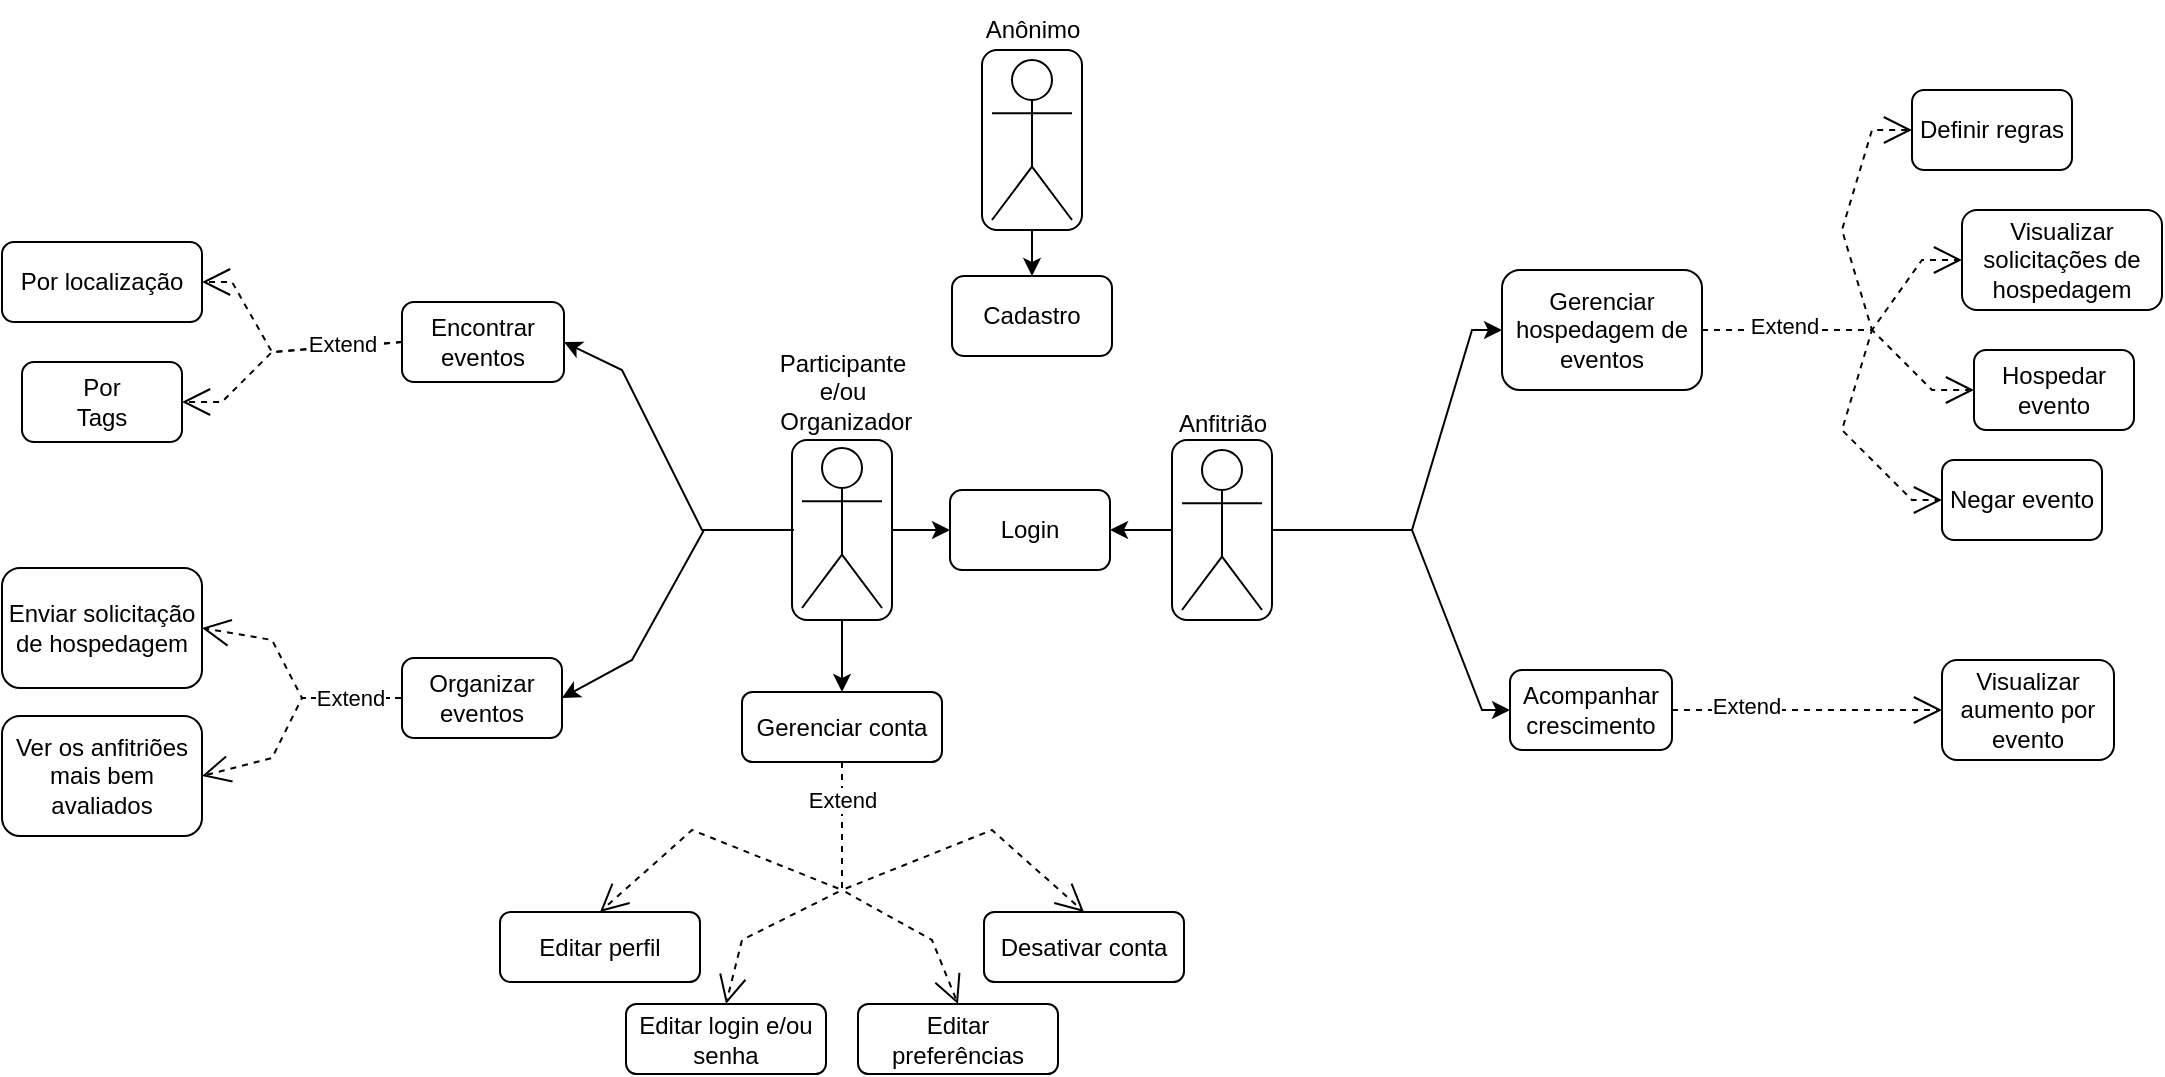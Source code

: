 <mxfile version="21.0.8" type="google"><diagram id="rRYz0U2KM0BfWA_sa9yM" name="Página-1"><mxGraphModel grid="1" page="1" gridSize="5" guides="1" tooltips="1" connect="1" arrows="1" fold="1" pageScale="1" pageWidth="827" pageHeight="1169" background="none" math="0" shadow="0"><root><mxCell id="0"/><mxCell id="1" parent="0"/><mxCell id="G0rfExb6mePZZZOm--p5-41" value="" style="endArrow=open;endSize=12;dashed=1;html=1;rounded=0;entryX=0;entryY=0.5;entryDx=0;entryDy=0;exitX=1;exitY=0.5;exitDx=0;exitDy=0;" edge="1" parent="1" source="G0rfExb6mePZZZOm--p5-17" target="G0rfExb6mePZZZOm--p5-19"><mxGeometry width="160" relative="1" as="geometry"><mxPoint x="885" y="155" as="sourcePoint"/><mxPoint x="975" y="60" as="targetPoint"/><Array as="points"><mxPoint x="955" y="170"/><mxPoint x="940" y="220"/><mxPoint x="975" y="255"/></Array></mxGeometry></mxCell><mxCell id="G0rfExb6mePZZZOm--p5-39" value="" style="endArrow=open;endSize=12;dashed=1;html=1;rounded=0;entryX=0;entryY=0.5;entryDx=0;entryDy=0;exitX=1;exitY=0.5;exitDx=0;exitDy=0;" edge="1" parent="1" source="G0rfExb6mePZZZOm--p5-17" target="G0rfExb6mePZZZOm--p5-21"><mxGeometry width="160" relative="1" as="geometry"><mxPoint x="910" y="135" as="sourcePoint"/><mxPoint x="955" y="175" as="targetPoint"/><Array as="points"><mxPoint x="955" y="170"/><mxPoint x="980" y="135"/></Array></mxGeometry></mxCell><mxCell id="G0rfExb6mePZZZOm--p5-2" value="Participante &lt;br&gt;e/ou&lt;br&gt;&amp;nbsp;Organizador" style="shape=umlActor;verticalLabelPosition=top;verticalAlign=bottom;html=1;outlineConnect=0;labelPosition=center;align=center;spacingTop=0;spacingBottom=2;spacing=4;" vertex="1" parent="1"><mxGeometry x="420" y="229" width="40" height="80" as="geometry"/></mxCell><mxCell id="G0rfExb6mePZZZOm--p5-4" value="" style="rounded=1;whiteSpace=wrap;html=1;fillColor=none;spacingTop=0;spacing=2;" vertex="1" parent="1"><mxGeometry x="415" y="225" width="50" height="90" as="geometry"/></mxCell><mxCell id="G0rfExb6mePZZZOm--p5-6" value="Anfitrião" style="shape=umlActor;verticalLabelPosition=top;verticalAlign=bottom;html=1;outlineConnect=0;horizontal=1;labelPosition=center;align=center;spacing=6;" vertex="1" parent="1"><mxGeometry x="610" y="230" width="40" height="80" as="geometry"/></mxCell><mxCell id="G0rfExb6mePZZZOm--p5-7" value="" style="rounded=1;whiteSpace=wrap;html=1;fillColor=none;verticalAlign=middle;" vertex="1" parent="1"><mxGeometry x="605" y="225" width="50" height="90" as="geometry"/></mxCell><mxCell id="G0rfExb6mePZZZOm--p5-8" value="Cadastro" style="rounded=1;whiteSpace=wrap;html=1;fillColor=none;" vertex="1" parent="1"><mxGeometry x="495" y="143" width="80" height="40" as="geometry"/></mxCell><mxCell id="G0rfExb6mePZZZOm--p5-12" value="" style="shape=umlActor;verticalLabelPosition=bottom;verticalAlign=top;html=1;outlineConnect=0;" vertex="1" parent="1"><mxGeometry x="515" y="35" width="40" height="80" as="geometry"/></mxCell><mxCell id="G0rfExb6mePZZZOm--p5-13" value="" style="rounded=1;whiteSpace=wrap;html=1;fillColor=none;" vertex="1" parent="1"><mxGeometry x="510" y="30" width="50" height="90" as="geometry"/></mxCell><mxCell id="G0rfExb6mePZZZOm--p5-14" value="" style="endArrow=classic;html=1;rounded=0;curved=1;exitX=0.5;exitY=1;exitDx=0;exitDy=0;entryX=0.5;entryY=0;entryDx=0;entryDy=0;" edge="1" parent="1" source="G0rfExb6mePZZZOm--p5-13" target="G0rfExb6mePZZZOm--p5-8"><mxGeometry width="50" height="50" relative="1" as="geometry"><mxPoint x="670" y="90" as="sourcePoint"/><mxPoint x="720" y="40" as="targetPoint"/></mxGeometry></mxCell><mxCell id="G0rfExb6mePZZZOm--p5-17" value="Gerenciar &lt;br&gt;hospedagem de eventos" style="rounded=1;whiteSpace=wrap;html=1;fillColor=none;" vertex="1" parent="1"><mxGeometry x="770" y="140" width="100" height="60" as="geometry"/></mxCell><mxCell id="G0rfExb6mePZZZOm--p5-18" value="" style="endArrow=classic;html=1;rounded=0;exitX=1;exitY=0.5;exitDx=0;exitDy=0;entryX=0;entryY=0.5;entryDx=0;entryDy=0;" edge="1" parent="1" source="G0rfExb6mePZZZOm--p5-7" target="G0rfExb6mePZZZOm--p5-17"><mxGeometry width="50" height="50" relative="1" as="geometry"><mxPoint x="675" y="90" as="sourcePoint"/><mxPoint x="805" y="175" as="targetPoint"/><Array as="points"><mxPoint x="725" y="270"/><mxPoint x="755" y="170"/></Array></mxGeometry></mxCell><mxCell id="G0rfExb6mePZZZOm--p5-19" value="Negar evento" style="rounded=1;whiteSpace=wrap;html=1;fillColor=none;" vertex="1" parent="1"><mxGeometry x="990" y="235" width="80" height="40" as="geometry"/></mxCell><mxCell id="G0rfExb6mePZZZOm--p5-20" value="Hospedar evento" style="rounded=1;whiteSpace=wrap;html=1;fillColor=none;" vertex="1" parent="1"><mxGeometry x="1006" y="180" width="80" height="40" as="geometry"/></mxCell><mxCell id="G0rfExb6mePZZZOm--p5-21" value="Visualizar solicitações de hospedagem" style="rounded=1;whiteSpace=wrap;html=1;fillColor=none;" vertex="1" parent="1"><mxGeometry x="1000" y="110" width="100" height="50" as="geometry"/></mxCell><mxCell id="G0rfExb6mePZZZOm--p5-25" value="" style="endArrow=classic;html=1;rounded=0;exitX=1;exitY=0.5;exitDx=0;exitDy=0;entryX=0;entryY=0.5;entryDx=0;entryDy=0;" edge="1" parent="1" source="G0rfExb6mePZZZOm--p5-7" target="G0rfExb6mePZZZOm--p5-45"><mxGeometry width="50" height="50" relative="1" as="geometry"><mxPoint x="654.97" y="80" as="sourcePoint"/><mxPoint x="770" y="440" as="targetPoint"/><Array as="points"><mxPoint x="725" y="270"/><mxPoint x="760" y="360"/></Array></mxGeometry></mxCell><mxCell id="G0rfExb6mePZZZOm--p5-30" value="Organizar eventos" style="rounded=1;whiteSpace=wrap;html=1;fillColor=none;" vertex="1" parent="1"><mxGeometry x="220" y="334" width="80" height="40" as="geometry"/></mxCell><mxCell id="G0rfExb6mePZZZOm--p5-32" value="Definir regras" style="rounded=1;whiteSpace=wrap;html=1;fillColor=none;" vertex="1" parent="1"><mxGeometry x="975" y="50" width="80" height="40" as="geometry"/></mxCell><mxCell id="G0rfExb6mePZZZOm--p5-34" value="Enviar solicitação de hospedagem" style="rounded=1;whiteSpace=wrap;html=1;fillColor=none;" vertex="1" parent="1"><mxGeometry x="20" y="289" width="100" height="60" as="geometry"/></mxCell><mxCell id="G0rfExb6mePZZZOm--p5-40" value="" style="endArrow=open;endSize=12;dashed=1;html=1;rounded=0;entryX=0;entryY=0.5;entryDx=0;entryDy=0;exitX=1;exitY=0.5;exitDx=0;exitDy=0;" edge="1" parent="1" source="G0rfExb6mePZZZOm--p5-17" target="G0rfExb6mePZZZOm--p5-32"><mxGeometry width="160" relative="1" as="geometry"><mxPoint x="880" y="160" as="sourcePoint"/><mxPoint x="1000" y="130" as="targetPoint"/><Array as="points"><mxPoint x="955" y="170"/><mxPoint x="940" y="120"/><mxPoint x="955" y="70"/></Array></mxGeometry></mxCell><mxCell id="G0rfExb6mePZZZOm--p5-36" value="Extend" style="endArrow=open;endSize=12;dashed=1;html=1;rounded=0;exitX=1;exitY=0.5;exitDx=0;exitDy=0;entryX=0;entryY=0.5;entryDx=0;entryDy=0;" edge="1" parent="1" source="G0rfExb6mePZZZOm--p5-17" target="G0rfExb6mePZZZOm--p5-20"><mxGeometry x="-0.45" y="2" width="160" relative="1" as="geometry"><mxPoint x="860" y="175" as="sourcePoint"/><mxPoint x="945" y="250" as="targetPoint"/><Array as="points"><mxPoint x="955" y="170"/><mxPoint x="985" y="200"/></Array><mxPoint as="offset"/></mxGeometry></mxCell><mxCell id="G0rfExb6mePZZZOm--p5-45" value="Acompanhar crescimento" style="rounded=1;whiteSpace=wrap;html=1;fillColor=none;" vertex="1" parent="1"><mxGeometry x="774" y="340" width="81" height="40" as="geometry"/></mxCell><mxCell id="G0rfExb6mePZZZOm--p5-48" value="Visualizar aumento por evento" style="rounded=1;whiteSpace=wrap;html=1;fillColor=none;" vertex="1" parent="1"><mxGeometry x="990" y="335" width="86" height="50" as="geometry"/></mxCell><mxCell id="G0rfExb6mePZZZOm--p5-51" value="Extend" style="endArrow=open;endSize=12;dashed=1;html=1;rounded=0;exitX=1;exitY=0.5;exitDx=0;exitDy=0;entryX=0;entryY=0.5;entryDx=0;entryDy=0;" edge="1" parent="1" source="G0rfExb6mePZZZOm--p5-45" target="G0rfExb6mePZZZOm--p5-48"><mxGeometry x="-0.45" y="2" width="160" relative="1" as="geometry"><mxPoint x="839" y="365" as="sourcePoint"/><mxPoint x="924" y="440" as="targetPoint"/><Array as="points"><mxPoint x="934" y="360"/></Array><mxPoint as="offset"/></mxGeometry></mxCell><mxCell id="G0rfExb6mePZZZOm--p5-68" value="" style="endArrow=open;endSize=12;dashed=1;html=1;rounded=0;entryX=1;entryY=0.5;entryDx=0;entryDy=0;exitX=0;exitY=0.5;exitDx=0;exitDy=0;" edge="1" parent="1" source="G0rfExb6mePZZZOm--p5-75" target="G0rfExb6mePZZZOm--p5-74"><mxGeometry width="160" relative="1" as="geometry"><mxPoint x="210" y="145" as="sourcePoint"/><mxPoint x="120" y="145" as="targetPoint"/><Array as="points"><mxPoint x="155" y="181"/><mxPoint x="135" y="146"/></Array></mxGeometry></mxCell><mxCell id="G0rfExb6mePZZZOm--p5-72" value="Extend" style="endArrow=open;endSize=12;dashed=1;html=1;rounded=0;exitX=0;exitY=0.5;exitDx=0;exitDy=0;entryX=1;entryY=0.5;entryDx=0;entryDy=0;" edge="1" parent="1"><mxGeometry x="-0.495" y="-1" width="160" relative="1" as="geometry"><mxPoint x="220" y="176" as="sourcePoint"/><mxPoint x="110" y="206" as="targetPoint"/><Array as="points"><mxPoint x="155" y="181"/><mxPoint x="130" y="206"/></Array><mxPoint as="offset"/></mxGeometry></mxCell><mxCell id="G0rfExb6mePZZZOm--p5-73" value="Por&lt;br&gt;Tags" style="rounded=1;whiteSpace=wrap;html=1;fillColor=none;" vertex="1" parent="1"><mxGeometry x="30" y="186" width="80" height="40" as="geometry"/></mxCell><mxCell id="G0rfExb6mePZZZOm--p5-74" value="Por localização" style="rounded=1;whiteSpace=wrap;html=1;fillColor=none;" vertex="1" parent="1"><mxGeometry x="20" y="126" width="100" height="40" as="geometry"/></mxCell><mxCell id="G0rfExb6mePZZZOm--p5-75" value="Encontrar eventos" style="rounded=1;whiteSpace=wrap;html=1;fillColor=none;" vertex="1" parent="1"><mxGeometry x="220" y="156" width="81" height="40" as="geometry"/></mxCell><mxCell id="G0rfExb6mePZZZOm--p5-76" value="" style="endArrow=open;endSize=12;dashed=1;html=1;rounded=0;exitX=0;exitY=0.5;exitDx=0;exitDy=0;entryX=1;entryY=0.5;entryDx=0;entryDy=0;" edge="1" parent="1" target="G0rfExb6mePZZZOm--p5-34"><mxGeometry x="0.009" width="160" relative="1" as="geometry"><mxPoint x="219.5" y="354" as="sourcePoint"/><mxPoint x="119" y="333.0" as="targetPoint"/><Array as="points"><mxPoint x="170" y="354"/><mxPoint x="155" y="325"/></Array><mxPoint as="offset"/></mxGeometry></mxCell><mxCell id="G0rfExb6mePZZZOm--p5-77" value="" style="endArrow=classic;html=1;rounded=0;exitX=0;exitY=0.5;exitDx=0;exitDy=0;entryX=1;entryY=0.5;entryDx=0;entryDy=0;" edge="1" parent="1" target="G0rfExb6mePZZZOm--p5-75"><mxGeometry width="50" height="50" relative="1" as="geometry"><mxPoint x="415" y="270" as="sourcePoint"/><mxPoint x="300" y="355" as="targetPoint"/><Array as="points"><mxPoint x="370" y="270"/><mxPoint x="330" y="190"/></Array></mxGeometry></mxCell><mxCell id="G0rfExb6mePZZZOm--p5-78" value="" style="endArrow=classic;html=1;rounded=0;exitX=0;exitY=0.5;exitDx=0;exitDy=0;entryX=1;entryY=0.5;entryDx=0;entryDy=0;" edge="1" parent="1" target="G0rfExb6mePZZZOm--p5-30"><mxGeometry width="50" height="50" relative="1" as="geometry"><mxPoint x="416" y="270" as="sourcePoint"/><mxPoint x="301" y="355" as="targetPoint"/><Array as="points"><mxPoint x="371" y="270"/><mxPoint x="335" y="335"/></Array></mxGeometry></mxCell><mxCell id="G0rfExb6mePZZZOm--p5-80" value="Anônimo" style="text;html=1;align=center;verticalAlign=middle;resizable=0;points=[];autosize=1;strokeColor=none;fillColor=none;" vertex="1" parent="1"><mxGeometry x="500" y="5" width="70" height="30" as="geometry"/></mxCell><mxCell id="kK2X2RRpFMHcs3AV0AdH-1" value="" style="endArrow=classic;html=1;rounded=0;exitX=0.5;exitY=1;exitDx=0;exitDy=0;entryX=0.5;entryY=0;entryDx=0;entryDy=0;" edge="1" parent="1" source="G0rfExb6mePZZZOm--p5-4" target="kK2X2RRpFMHcs3AV0AdH-2"><mxGeometry width="50" height="50" relative="1" as="geometry"><mxPoint x="455" y="315" as="sourcePoint"/><mxPoint x="440" y="380" as="targetPoint"/></mxGeometry></mxCell><mxCell id="kK2X2RRpFMHcs3AV0AdH-2" value="Gerenciar conta" style="rounded=1;whiteSpace=wrap;html=1;fillColor=none;" vertex="1" parent="1"><mxGeometry x="390" y="351" width="100" height="35" as="geometry"/></mxCell><mxCell id="kK2X2RRpFMHcs3AV0AdH-7" value="Editar perfil" style="rounded=1;whiteSpace=wrap;html=1;fillColor=none;" vertex="1" parent="1"><mxGeometry x="269" y="461" width="100" height="35" as="geometry"/></mxCell><mxCell id="kK2X2RRpFMHcs3AV0AdH-8" value="Editar login e/ou senha" style="rounded=1;whiteSpace=wrap;html=1;fillColor=none;" vertex="1" parent="1"><mxGeometry x="332" y="507" width="100" height="35" as="geometry"/></mxCell><mxCell id="kK2X2RRpFMHcs3AV0AdH-9" value="Editar preferências" style="rounded=1;whiteSpace=wrap;html=1;fillColor=none;" vertex="1" parent="1"><mxGeometry x="448" y="507" width="100" height="35" as="geometry"/></mxCell><mxCell id="kK2X2RRpFMHcs3AV0AdH-10" value="Desativar conta" style="rounded=1;whiteSpace=wrap;html=1;fillColor=none;" vertex="1" parent="1"><mxGeometry x="511" y="461" width="100" height="35" as="geometry"/></mxCell><mxCell id="kK2X2RRpFMHcs3AV0AdH-13" value="" style="endArrow=open;endSize=12;dashed=1;html=1;rounded=0;entryX=0.5;entryY=0;entryDx=0;entryDy=0;exitX=0.5;exitY=1;exitDx=0;exitDy=0;" edge="1" parent="1" source="kK2X2RRpFMHcs3AV0AdH-2" target="kK2X2RRpFMHcs3AV0AdH-10"><mxGeometry x="-0.45" y="2" width="160" relative="1" as="geometry"><mxPoint x="440" y="420" as="sourcePoint"/><mxPoint x="550" y="480" as="targetPoint"/><Array as="points"><mxPoint x="440" y="450"/><mxPoint x="515" y="420"/></Array><mxPoint as="offset"/></mxGeometry></mxCell><mxCell id="kK2X2RRpFMHcs3AV0AdH-15" value="" style="endArrow=open;endSize=12;dashed=1;html=1;rounded=0;exitX=0.5;exitY=1;exitDx=0;exitDy=0;entryX=0.5;entryY=0;entryDx=0;entryDy=0;" edge="1" parent="1" source="kK2X2RRpFMHcs3AV0AdH-2" target="kK2X2RRpFMHcs3AV0AdH-9"><mxGeometry x="-0.45" y="2" width="160" relative="1" as="geometry"><mxPoint x="515" y="390" as="sourcePoint"/><mxPoint x="645" y="420" as="targetPoint"/><Array as="points"><mxPoint x="440" y="450"/><mxPoint x="485" y="475"/></Array><mxPoint as="offset"/></mxGeometry></mxCell><mxCell id="kK2X2RRpFMHcs3AV0AdH-16" value="" style="endArrow=open;endSize=12;dashed=1;html=1;rounded=0;exitX=0.5;exitY=1;exitDx=0;exitDy=0;entryX=0.5;entryY=0;entryDx=0;entryDy=0;" edge="1" parent="1" source="kK2X2RRpFMHcs3AV0AdH-2" target="kK2X2RRpFMHcs3AV0AdH-7"><mxGeometry x="-0.45" y="2" width="160" relative="1" as="geometry"><mxPoint x="385" y="415" as="sourcePoint"/><mxPoint x="455" y="505" as="targetPoint"/><Array as="points"><mxPoint x="440" y="450"/><mxPoint x="365" y="420"/></Array><mxPoint as="offset"/></mxGeometry></mxCell><mxCell id="kK2X2RRpFMHcs3AV0AdH-17" value="" style="endArrow=open;endSize=12;dashed=1;html=1;rounded=0;exitX=0.5;exitY=1;exitDx=0;exitDy=0;entryX=0.5;entryY=0;entryDx=0;entryDy=0;" edge="1" parent="1" source="kK2X2RRpFMHcs3AV0AdH-2" target="kK2X2RRpFMHcs3AV0AdH-8"><mxGeometry x="-0.45" y="2" width="160" relative="1" as="geometry"><mxPoint x="445" y="420" as="sourcePoint"/><mxPoint x="350" y="480" as="targetPoint"/><Array as="points"><mxPoint x="440" y="450"/><mxPoint x="390" y="475"/></Array><mxPoint as="offset"/></mxGeometry></mxCell><mxCell id="seMYRsCILHoJs0sbhEoO-3" value="Extend" style="edgeLabel;html=1;align=center;verticalAlign=middle;resizable=0;points=[];" connectable="0" vertex="1" parent="kK2X2RRpFMHcs3AV0AdH-17"><mxGeometry x="-0.768" relative="1" as="geometry"><mxPoint y="1" as="offset"/></mxGeometry></mxCell><mxCell id="seMYRsCILHoJs0sbhEoO-4" value="Ver os anfitriões mais bem avaliados" style="rounded=1;whiteSpace=wrap;html=1;fillColor=none;" vertex="1" parent="1"><mxGeometry x="20" y="363" width="100" height="60" as="geometry"/></mxCell><mxCell id="seMYRsCILHoJs0sbhEoO-6" value="" style="endArrow=open;endSize=12;dashed=1;html=1;rounded=0;exitX=0;exitY=0.5;exitDx=0;exitDy=0;entryX=1;entryY=0.5;entryDx=0;entryDy=0;" edge="1" parent="1" source="G0rfExb6mePZZZOm--p5-30" target="seMYRsCILHoJs0sbhEoO-4"><mxGeometry x="0.009" width="160" relative="1" as="geometry"><mxPoint x="231" y="397" as="sourcePoint"/><mxPoint x="120" y="409" as="targetPoint"/><Array as="points"><mxPoint x="170" y="354"/><mxPoint x="155" y="384"/></Array><mxPoint as="offset"/></mxGeometry></mxCell><mxCell id="seMYRsCILHoJs0sbhEoO-8" value="Extend" style="edgeLabel;html=1;align=center;verticalAlign=middle;resizable=0;points=[];" connectable="0" vertex="1" parent="seMYRsCILHoJs0sbhEoO-6"><mxGeometry x="-0.422" relative="1" as="geometry"><mxPoint x="8" as="offset"/></mxGeometry></mxCell><mxCell id="seMYRsCILHoJs0sbhEoO-11" value="Login" style="rounded=1;whiteSpace=wrap;html=1;fillColor=none;" vertex="1" parent="1"><mxGeometry x="494" y="250" width="80" height="40" as="geometry"/></mxCell><mxCell id="seMYRsCILHoJs0sbhEoO-15" value="" style="endArrow=classic;html=1;rounded=0;exitX=1;exitY=0.5;exitDx=0;exitDy=0;entryX=0;entryY=0.5;entryDx=0;entryDy=0;" edge="1" parent="1" source="G0rfExb6mePZZZOm--p5-4" target="seMYRsCILHoJs0sbhEoO-11"><mxGeometry width="50" height="50" relative="1" as="geometry"><mxPoint x="495" y="335" as="sourcePoint"/><mxPoint x="490" y="275" as="targetPoint"/></mxGeometry></mxCell><mxCell id="seMYRsCILHoJs0sbhEoO-17" value="" style="endArrow=classic;html=1;rounded=0;exitX=0;exitY=0.5;exitDx=0;exitDy=0;entryX=1;entryY=0.5;entryDx=0;entryDy=0;" edge="1" parent="1" source="G0rfExb6mePZZZOm--p5-7" target="seMYRsCILHoJs0sbhEoO-11"><mxGeometry width="50" height="50" relative="1" as="geometry"><mxPoint x="502" y="308" as="sourcePoint"/><mxPoint x="531" y="308" as="targetPoint"/></mxGeometry></mxCell></root></mxGraphModel></diagram></mxfile>